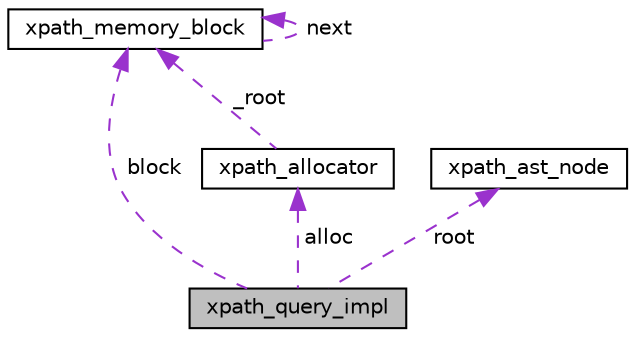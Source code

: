 digraph "xpath_query_impl"
{
 // LATEX_PDF_SIZE
  edge [fontname="Helvetica",fontsize="10",labelfontname="Helvetica",labelfontsize="10"];
  node [fontname="Helvetica",fontsize="10",shape=record];
  Node1 [label="xpath_query_impl",height=0.2,width=0.4,color="black", fillcolor="grey75", style="filled", fontcolor="black",tooltip=" "];
  Node2 -> Node1 [dir="back",color="darkorchid3",fontsize="10",style="dashed",label=" block" ];
  Node2 [label="xpath_memory_block",height=0.2,width=0.4,color="black", fillcolor="white", style="filled",URL="$structxpath__memory__block.html",tooltip=" "];
  Node2 -> Node2 [dir="back",color="darkorchid3",fontsize="10",style="dashed",label=" next" ];
  Node3 -> Node1 [dir="back",color="darkorchid3",fontsize="10",style="dashed",label=" alloc" ];
  Node3 [label="xpath_allocator",height=0.2,width=0.4,color="black", fillcolor="white", style="filled",URL="$structxpath__allocator.html",tooltip=" "];
  Node2 -> Node3 [dir="back",color="darkorchid3",fontsize="10",style="dashed",label=" _root" ];
  Node4 -> Node1 [dir="back",color="darkorchid3",fontsize="10",style="dashed",label=" root" ];
  Node4 [label="xpath_ast_node",height=0.2,width=0.4,color="black", fillcolor="white", style="filled",URL="$classxpath__ast__node.html",tooltip=" "];
}
